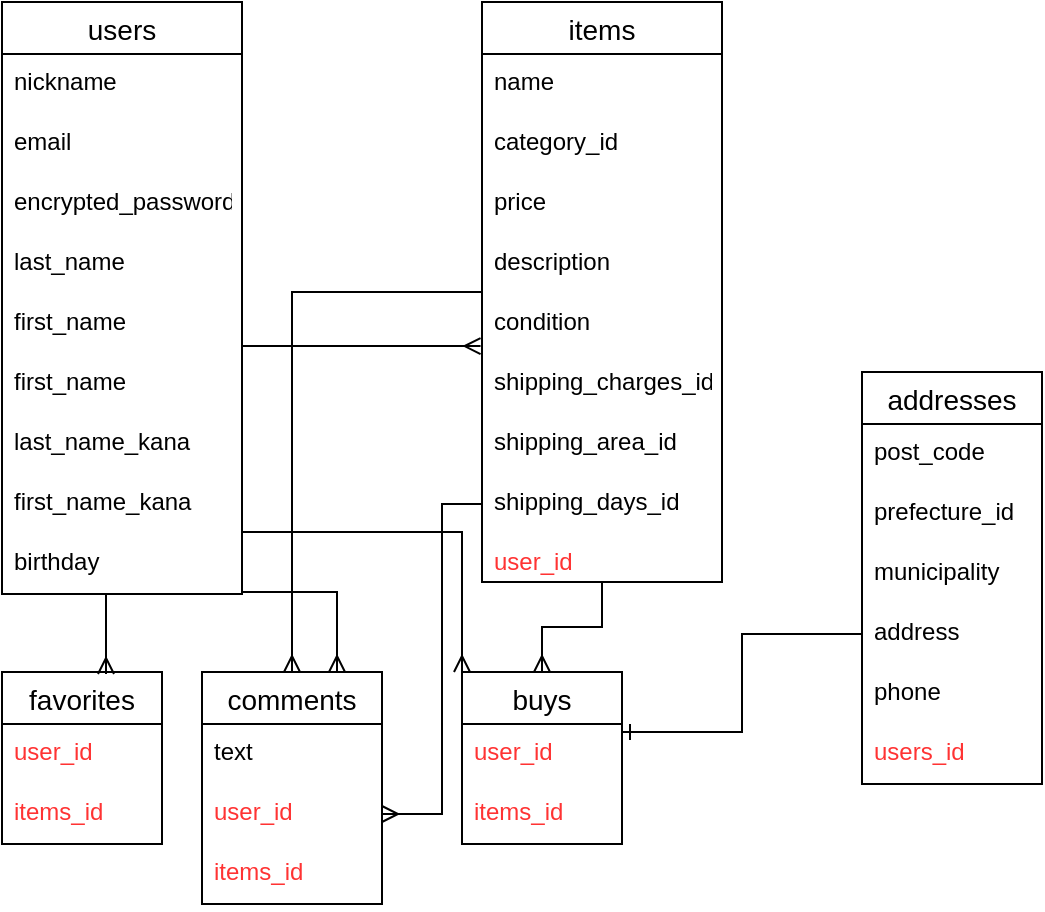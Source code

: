 <mxfile version="13.10.0" type="embed">
    <diagram id="t3Fc2OlOagfjiOsRL6Uy" name="ページ1">
        <mxGraphModel dx="390" dy="588" grid="1" gridSize="10" guides="1" tooltips="1" connect="1" arrows="1" fold="1" page="1" pageScale="1" pageWidth="827" pageHeight="1169" math="0" shadow="0">
            <root>
                <mxCell id="0"/>
                <mxCell id="1" parent="0"/>
                <mxCell id="137" style="edgeStyle=elbowEdgeStyle;rounded=0;orthogonalLoop=1;jettySize=auto;elbow=vertical;html=1;entryX=0.65;entryY=0.012;entryDx=0;entryDy=0;endArrow=ERmany;endFill=0;fontColor=#FF3333;entryPerimeter=0;" edge="1" parent="1" source="47" target="98">
                    <mxGeometry relative="1" as="geometry">
                        <Array as="points">
                            <mxPoint x="142" y="380"/>
                            <mxPoint x="140" y="400"/>
                        </Array>
                    </mxGeometry>
                </mxCell>
                <mxCell id="154" style="edgeStyle=orthogonalEdgeStyle;rounded=0;orthogonalLoop=1;jettySize=auto;html=1;entryX=0;entryY=0;entryDx=0;entryDy=0;endArrow=ERmany;endFill=0;fontColor=#FF3333;" edge="1" parent="1" source="47" target="147">
                    <mxGeometry relative="1" as="geometry">
                        <Array as="points">
                            <mxPoint x="320" y="330"/>
                        </Array>
                    </mxGeometry>
                </mxCell>
                <mxCell id="47" value="users" style="swimlane;fontStyle=0;childLayout=stackLayout;horizontal=1;startSize=26;horizontalStack=0;resizeParent=1;resizeParentMax=0;resizeLast=0;collapsible=1;marginBottom=0;align=center;fontSize=14;" vertex="1" parent="1">
                    <mxGeometry x="90" y="65" width="120" height="296" as="geometry"/>
                </mxCell>
                <mxCell id="48" value="nickname&#10;" style="text;strokeColor=none;fillColor=none;spacingLeft=4;spacingRight=4;overflow=hidden;rotatable=0;points=[[0,0.5],[1,0.5]];portConstraint=eastwest;fontSize=12;" vertex="1" parent="47">
                    <mxGeometry y="26" width="120" height="30" as="geometry"/>
                </mxCell>
                <mxCell id="49" value="email&#10;" style="text;strokeColor=none;fillColor=none;spacingLeft=4;spacingRight=4;overflow=hidden;rotatable=0;points=[[0,0.5],[1,0.5]];portConstraint=eastwest;fontSize=12;" vertex="1" parent="47">
                    <mxGeometry y="56" width="120" height="30" as="geometry"/>
                </mxCell>
                <mxCell id="53" value="encrypted_password&#10;" style="text;strokeColor=none;fillColor=none;spacingLeft=4;spacingRight=4;overflow=hidden;rotatable=0;points=[[0,0.5],[1,0.5]];portConstraint=eastwest;fontSize=12;" vertex="1" parent="47">
                    <mxGeometry y="86" width="120" height="30" as="geometry"/>
                </mxCell>
                <mxCell id="58" value="last_name&#10;" style="text;strokeColor=none;fillColor=none;spacingLeft=4;spacingRight=4;overflow=hidden;rotatable=0;points=[[0,0.5],[1,0.5]];portConstraint=eastwest;fontSize=12;" vertex="1" parent="47">
                    <mxGeometry y="116" width="120" height="30" as="geometry"/>
                </mxCell>
                <mxCell id="140" value="first_name&#10;" style="text;strokeColor=none;fillColor=none;spacingLeft=4;spacingRight=4;overflow=hidden;rotatable=0;points=[[0,0.5],[1,0.5]];portConstraint=eastwest;fontSize=12;" vertex="1" parent="47">
                    <mxGeometry y="146" width="120" height="30" as="geometry"/>
                </mxCell>
                <mxCell id="56" value="first_name&#10;" style="text;strokeColor=none;fillColor=none;spacingLeft=4;spacingRight=4;overflow=hidden;rotatable=0;points=[[0,0.5],[1,0.5]];portConstraint=eastwest;fontSize=12;" vertex="1" parent="47">
                    <mxGeometry y="176" width="120" height="30" as="geometry"/>
                </mxCell>
                <mxCell id="57" value="last_name_kana&#10;" style="text;strokeColor=none;fillColor=none;spacingLeft=4;spacingRight=4;overflow=hidden;rotatable=0;points=[[0,0.5],[1,0.5]];portConstraint=eastwest;fontSize=12;" vertex="1" parent="47">
                    <mxGeometry y="206" width="120" height="30" as="geometry"/>
                </mxCell>
                <mxCell id="55" value="first_name_kana&#10;" style="text;strokeColor=none;fillColor=none;spacingLeft=4;spacingRight=4;overflow=hidden;rotatable=0;points=[[0,0.5],[1,0.5]];portConstraint=eastwest;fontSize=12;" vertex="1" parent="47">
                    <mxGeometry y="236" width="120" height="30" as="geometry"/>
                </mxCell>
                <mxCell id="54" value="birthday" style="text;strokeColor=none;fillColor=none;spacingLeft=4;spacingRight=4;overflow=hidden;rotatable=0;points=[[0,0.5],[1,0.5]];portConstraint=eastwest;fontSize=12;" vertex="1" parent="47">
                    <mxGeometry y="266" width="120" height="30" as="geometry"/>
                </mxCell>
                <mxCell id="142" style="edgeStyle=orthogonalEdgeStyle;rounded=0;orthogonalLoop=1;jettySize=auto;html=1;entryX=0.5;entryY=0;entryDx=0;entryDy=0;endArrow=ERmany;endFill=0;fontColor=#FF3333;" edge="1" parent="1" source="75" target="87">
                    <mxGeometry relative="1" as="geometry"/>
                </mxCell>
                <mxCell id="153" style="edgeStyle=orthogonalEdgeStyle;rounded=0;orthogonalLoop=1;jettySize=auto;html=1;entryX=0.5;entryY=0;entryDx=0;entryDy=0;endArrow=ERmany;endFill=0;fontColor=#FF3333;" edge="1" parent="1" source="75" target="147">
                    <mxGeometry relative="1" as="geometry"/>
                </mxCell>
                <mxCell id="75" value="items" style="swimlane;fontStyle=0;childLayout=stackLayout;horizontal=1;startSize=26;horizontalStack=0;resizeParent=1;resizeParentMax=0;resizeLast=0;collapsible=1;marginBottom=0;align=center;fontSize=14;fillColor=none;" vertex="1" parent="1">
                    <mxGeometry x="330" y="65" width="120" height="290" as="geometry"/>
                </mxCell>
                <mxCell id="76" value="name" style="text;strokeColor=none;fillColor=none;spacingLeft=4;spacingRight=4;overflow=hidden;rotatable=0;points=[[0,0.5],[1,0.5]];portConstraint=eastwest;fontSize=12;" vertex="1" parent="75">
                    <mxGeometry y="26" width="120" height="30" as="geometry"/>
                </mxCell>
                <mxCell id="83" value="category_id&#10;" style="text;strokeColor=none;fillColor=none;spacingLeft=4;spacingRight=4;overflow=hidden;rotatable=0;points=[[0,0.5],[1,0.5]];portConstraint=eastwest;fontSize=12;" vertex="1" parent="75">
                    <mxGeometry y="56" width="120" height="30" as="geometry"/>
                </mxCell>
                <mxCell id="82" value="price&#10;" style="text;strokeColor=none;fillColor=none;spacingLeft=4;spacingRight=4;overflow=hidden;rotatable=0;points=[[0,0.5],[1,0.5]];portConstraint=eastwest;fontSize=12;" vertex="1" parent="75">
                    <mxGeometry y="86" width="120" height="30" as="geometry"/>
                </mxCell>
                <mxCell id="81" value="description" style="text;strokeColor=none;fillColor=none;spacingLeft=4;spacingRight=4;overflow=hidden;rotatable=0;points=[[0,0.5],[1,0.5]];portConstraint=eastwest;fontSize=12;" vertex="1" parent="75">
                    <mxGeometry y="116" width="120" height="30" as="geometry"/>
                </mxCell>
                <mxCell id="79" value="condition" style="text;strokeColor=none;fillColor=none;spacingLeft=4;spacingRight=4;overflow=hidden;rotatable=0;points=[[0,0.5],[1,0.5]];portConstraint=eastwest;fontSize=12;" vertex="1" parent="75">
                    <mxGeometry y="146" width="120" height="30" as="geometry"/>
                </mxCell>
                <mxCell id="80" value="shipping_charges_id&#10;&#10;" style="text;strokeColor=none;fillColor=none;spacingLeft=4;spacingRight=4;overflow=hidden;rotatable=0;points=[[0,0.5],[1,0.5]];portConstraint=eastwest;fontSize=12;" vertex="1" parent="75">
                    <mxGeometry y="176" width="120" height="30" as="geometry"/>
                </mxCell>
                <mxCell id="84" value="shipping_area_id" style="text;strokeColor=none;fillColor=none;spacingLeft=4;spacingRight=4;overflow=hidden;rotatable=0;points=[[0,0.5],[1,0.5]];portConstraint=eastwest;fontSize=12;" vertex="1" parent="75">
                    <mxGeometry y="206" width="120" height="30" as="geometry"/>
                </mxCell>
                <mxCell id="85" value="shipping_days_id&#10;&#10;" style="text;strokeColor=none;fillColor=none;spacingLeft=4;spacingRight=4;overflow=hidden;rotatable=0;points=[[0,0.5],[1,0.5]];portConstraint=eastwest;fontSize=12;" vertex="1" parent="75">
                    <mxGeometry y="236" width="120" height="30" as="geometry"/>
                </mxCell>
                <mxCell id="86" value="user_id&#10;" style="text;spacingLeft=4;spacingRight=4;overflow=hidden;rotatable=0;points=[[0,0.5],[1,0.5]];portConstraint=eastwest;fontSize=12;fontColor=#FF3333;" vertex="1" parent="75">
                    <mxGeometry y="266" width="120" height="24" as="geometry"/>
                </mxCell>
                <mxCell id="87" value="comments" style="swimlane;fontStyle=0;childLayout=stackLayout;horizontal=1;startSize=26;horizontalStack=0;resizeParent=1;resizeParentMax=0;resizeLast=0;collapsible=1;marginBottom=0;align=center;fontSize=14;fillColor=none;" vertex="1" parent="1">
                    <mxGeometry x="190" y="400" width="90" height="116" as="geometry"/>
                </mxCell>
                <mxCell id="95" value="text&#10;" style="text;strokeColor=none;fillColor=none;spacingLeft=4;spacingRight=4;overflow=hidden;rotatable=0;points=[[0,0.5],[1,0.5]];portConstraint=eastwest;fontSize=12;" vertex="1" parent="87">
                    <mxGeometry y="26" width="90" height="30" as="geometry"/>
                </mxCell>
                <mxCell id="96" value="user_id&#10;" style="text;spacingLeft=4;spacingRight=4;overflow=hidden;rotatable=0;points=[[0,0.5],[1,0.5]];portConstraint=eastwest;fontSize=12;fontColor=#FF3333;" vertex="1" parent="87">
                    <mxGeometry y="56" width="90" height="30" as="geometry"/>
                </mxCell>
                <mxCell id="97" value="items_id&#10;" style="text;spacingLeft=4;spacingRight=4;overflow=hidden;rotatable=0;points=[[0,0.5],[1,0.5]];portConstraint=eastwest;fontSize=12;fontColor=#FF3333;" vertex="1" parent="87">
                    <mxGeometry y="86" width="90" height="30" as="geometry"/>
                </mxCell>
                <mxCell id="98" value="favorites" style="swimlane;fontStyle=0;childLayout=stackLayout;horizontal=1;startSize=26;horizontalStack=0;resizeParent=1;resizeParentMax=0;resizeLast=0;collapsible=1;marginBottom=0;align=center;fontSize=14;fillColor=none;" vertex="1" parent="1">
                    <mxGeometry x="90" y="400" width="80" height="86" as="geometry"/>
                </mxCell>
                <mxCell id="100" value="user_id&#10;" style="text;spacingLeft=4;spacingRight=4;overflow=hidden;rotatable=0;points=[[0,0.5],[1,0.5]];portConstraint=eastwest;fontSize=12;fontColor=#FF3333;" vertex="1" parent="98">
                    <mxGeometry y="26" width="80" height="30" as="geometry"/>
                </mxCell>
                <mxCell id="101" value="items_id&#10;" style="text;spacingLeft=4;spacingRight=4;overflow=hidden;rotatable=0;points=[[0,0.5],[1,0.5]];portConstraint=eastwest;fontSize=12;fontColor=#FF3333;" vertex="1" parent="98">
                    <mxGeometry y="56" width="80" height="30" as="geometry"/>
                </mxCell>
                <mxCell id="102" value="addresses" style="swimlane;fontStyle=0;childLayout=stackLayout;horizontal=1;startSize=26;horizontalStack=0;resizeParent=1;resizeParentMax=0;resizeLast=0;collapsible=1;marginBottom=0;align=center;fontSize=14;fillColor=none;" vertex="1" parent="1">
                    <mxGeometry x="520" y="250" width="90" height="206" as="geometry"/>
                </mxCell>
                <mxCell id="108" value="post_code" style="text;strokeColor=none;fillColor=none;spacingLeft=4;spacingRight=4;overflow=hidden;rotatable=0;points=[[0,0.5],[1,0.5]];portConstraint=eastwest;fontSize=12;" vertex="1" parent="102">
                    <mxGeometry y="26" width="90" height="30" as="geometry"/>
                </mxCell>
                <mxCell id="106" value="prefecture_id&#10;" style="text;strokeColor=none;fillColor=none;spacingLeft=4;spacingRight=4;overflow=hidden;rotatable=0;points=[[0,0.5],[1,0.5]];portConstraint=eastwest;fontSize=12;" vertex="1" parent="102">
                    <mxGeometry y="56" width="90" height="30" as="geometry"/>
                </mxCell>
                <mxCell id="111" value="municipality" style="text;strokeColor=none;fillColor=none;spacingLeft=4;spacingRight=4;overflow=hidden;rotatable=0;points=[[0,0.5],[1,0.5]];portConstraint=eastwest;fontSize=12;" vertex="1" parent="102">
                    <mxGeometry y="86" width="90" height="30" as="geometry"/>
                </mxCell>
                <mxCell id="110" value="address" style="text;strokeColor=none;fillColor=none;spacingLeft=4;spacingRight=4;overflow=hidden;rotatable=0;points=[[0,0.5],[1,0.5]];portConstraint=eastwest;fontSize=12;" vertex="1" parent="102">
                    <mxGeometry y="116" width="90" height="30" as="geometry"/>
                </mxCell>
                <mxCell id="109" value="phone" style="text;strokeColor=none;fillColor=none;spacingLeft=4;spacingRight=4;overflow=hidden;rotatable=0;points=[[0,0.5],[1,0.5]];portConstraint=eastwest;fontSize=12;" vertex="1" parent="102">
                    <mxGeometry y="146" width="90" height="30" as="geometry"/>
                </mxCell>
                <mxCell id="105" value="users_id&#10;" style="text;spacingLeft=4;spacingRight=4;overflow=hidden;rotatable=0;points=[[0,0.5],[1,0.5]];portConstraint=eastwest;fontSize=12;fontColor=#FF3333;" vertex="1" parent="102">
                    <mxGeometry y="176" width="90" height="30" as="geometry"/>
                </mxCell>
                <mxCell id="121" style="edgeStyle=orthogonalEdgeStyle;rounded=0;orthogonalLoop=1;jettySize=auto;html=1;exitX=1;exitY=0.5;exitDx=0;exitDy=0;fontColor=#FF3333;endArrow=ERmany;endFill=0;entryX=-0.006;entryY=0.867;entryDx=0;entryDy=0;entryPerimeter=0;" edge="1" parent="1" source="56" target="79">
                    <mxGeometry relative="1" as="geometry">
                        <mxPoint x="320" y="250" as="targetPoint"/>
                        <Array as="points">
                            <mxPoint x="210" y="237"/>
                        </Array>
                    </mxGeometry>
                </mxCell>
                <mxCell id="136" style="edgeStyle=elbowEdgeStyle;rounded=0;orthogonalLoop=1;jettySize=auto;elbow=vertical;html=1;endArrow=ERmany;endFill=0;fontColor=#FF3333;exitX=1;exitY=0.267;exitDx=0;exitDy=0;exitPerimeter=0;entryX=0.75;entryY=0;entryDx=0;entryDy=0;" edge="1" parent="1" source="55" target="87">
                    <mxGeometry relative="1" as="geometry">
                        <mxPoint x="170" y="390" as="sourcePoint"/>
                        <mxPoint x="367" y="480" as="targetPoint"/>
                        <Array as="points">
                            <mxPoint x="280" y="360"/>
                            <mxPoint x="290" y="370"/>
                        </Array>
                    </mxGeometry>
                </mxCell>
                <mxCell id="145" style="edgeStyle=orthogonalEdgeStyle;rounded=0;orthogonalLoop=1;jettySize=auto;html=1;endArrow=ERmany;endFill=0;fontColor=#FF3333;entryX=1;entryY=0.5;entryDx=0;entryDy=0;" edge="1" parent="1" source="85" target="96">
                    <mxGeometry relative="1" as="geometry">
                        <mxPoint x="260" y="540" as="targetPoint"/>
                        <Array as="points">
                            <mxPoint x="310" y="316"/>
                            <mxPoint x="310" y="471"/>
                        </Array>
                    </mxGeometry>
                </mxCell>
                <mxCell id="147" value="buys" style="swimlane;fontStyle=0;childLayout=stackLayout;horizontal=1;startSize=26;horizontalStack=0;resizeParent=1;resizeParentMax=0;resizeLast=0;collapsible=1;marginBottom=0;align=center;fontSize=14;fillColor=none;" vertex="1" parent="1">
                    <mxGeometry x="320" y="400" width="80" height="86" as="geometry"/>
                </mxCell>
                <mxCell id="155" value="user_id&#10;" style="text;spacingLeft=4;spacingRight=4;overflow=hidden;rotatable=0;points=[[0,0.5],[1,0.5]];portConstraint=eastwest;fontSize=12;fontColor=#FF3333;" vertex="1" parent="147">
                    <mxGeometry y="26" width="80" height="30" as="geometry"/>
                </mxCell>
                <mxCell id="152" value="items_id&#10;" style="text;spacingLeft=4;spacingRight=4;overflow=hidden;rotatable=0;points=[[0,0.5],[1,0.5]];portConstraint=eastwest;fontSize=12;fontColor=#FF3333;" vertex="1" parent="147">
                    <mxGeometry y="56" width="80" height="30" as="geometry"/>
                </mxCell>
                <mxCell id="156" style="edgeStyle=orthogonalEdgeStyle;rounded=0;orthogonalLoop=1;jettySize=auto;html=1;endArrow=ERone;endFill=0;fontColor=#FFFFFF;" edge="1" parent="1" source="110">
                    <mxGeometry relative="1" as="geometry">
                        <mxPoint x="400" y="430" as="targetPoint"/>
                        <Array as="points">
                            <mxPoint x="460" y="381"/>
                            <mxPoint x="460" y="430"/>
                        </Array>
                    </mxGeometry>
                </mxCell>
            </root>
        </mxGraphModel>
    </diagram>
</mxfile>